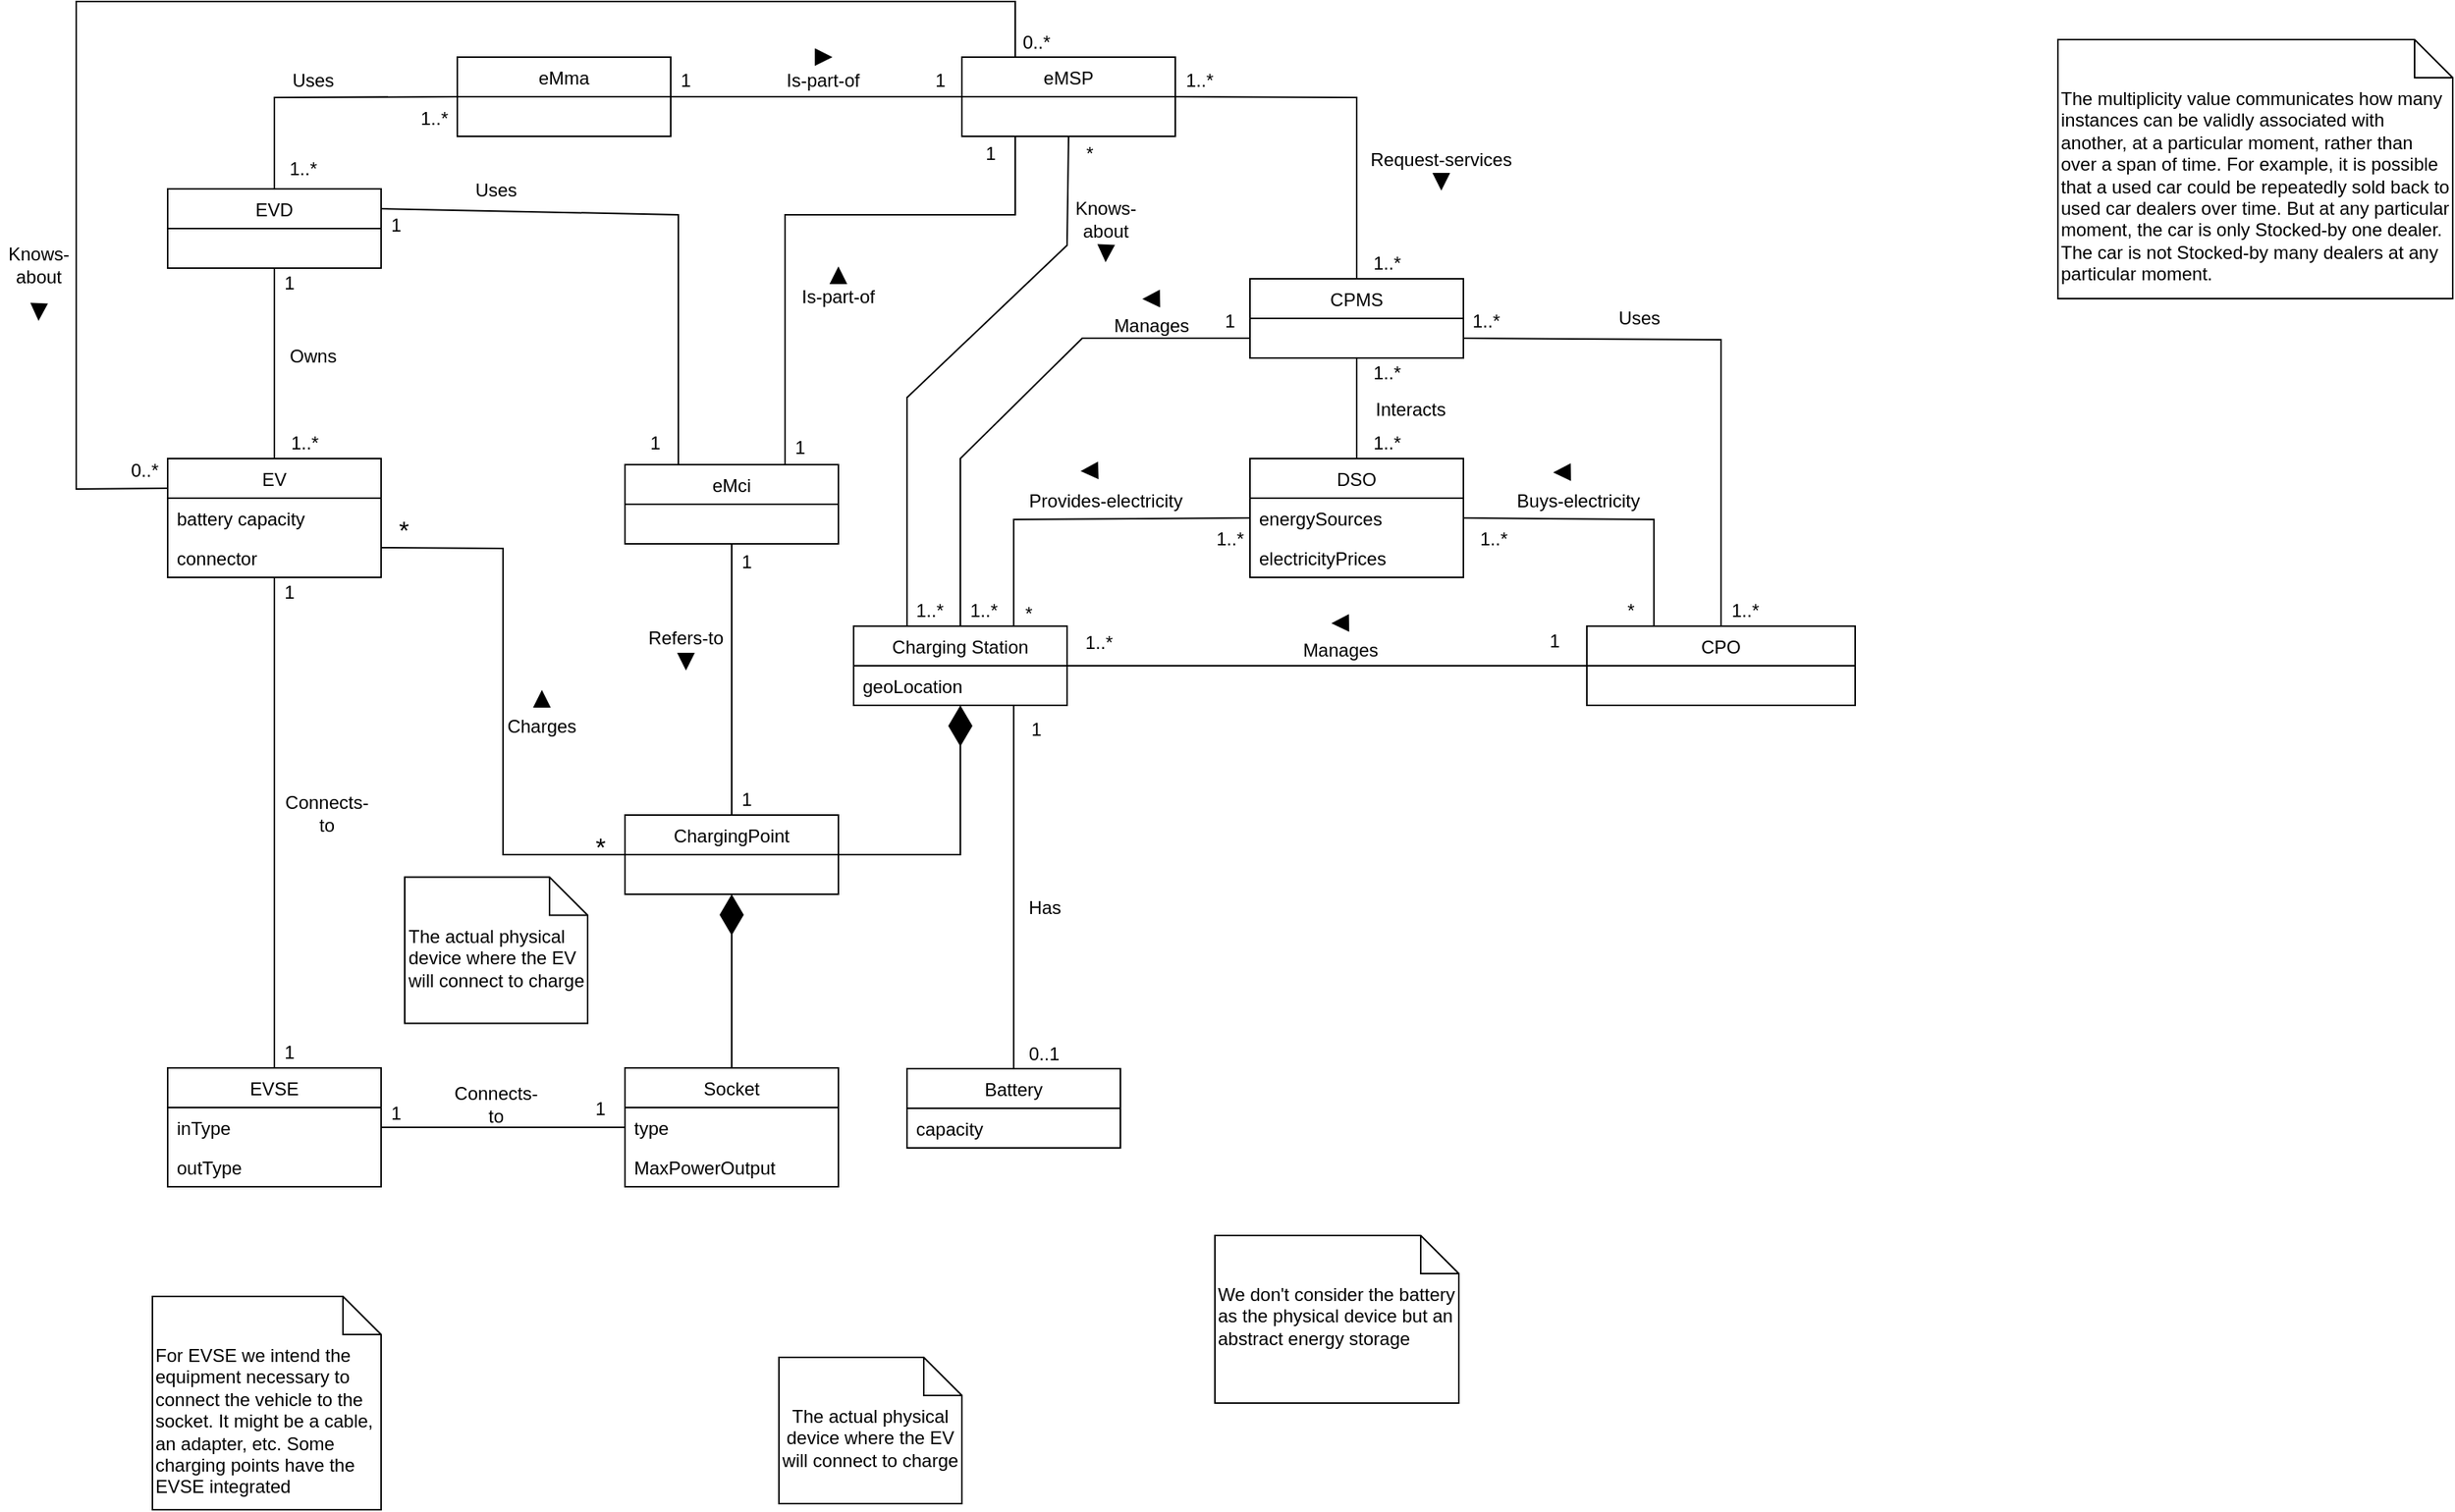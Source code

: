 <mxfile version="20.6.0" type="google"><diagram id="R8dCUksagf3wb-zsjxjx" name="Page-1"><mxGraphModel grid="1" page="1" gridSize="10" guides="1" tooltips="1" connect="1" arrows="1" fold="1" pageScale="1" pageWidth="827" pageHeight="1169" math="0" shadow="0"><root><mxCell id="0"/><mxCell id="1" parent="0"/><mxCell id="lt3E40qA0-PKzAtO7xRl-11" value="EV" style="swimlane;fontStyle=0;childLayout=stackLayout;horizontal=1;startSize=26;fillColor=none;horizontalStack=0;resizeParent=1;resizeParentMax=0;resizeLast=0;collapsible=1;marginBottom=0;" vertex="1" parent="1"><mxGeometry x="140" y="320" width="140" height="78" as="geometry"/></mxCell><mxCell id="lt3E40qA0-PKzAtO7xRl-12" value="battery capacity" style="text;strokeColor=none;fillColor=none;align=left;verticalAlign=top;spacingLeft=4;spacingRight=4;overflow=hidden;rotatable=0;points=[[0,0.5],[1,0.5]];portConstraint=eastwest;" vertex="1" parent="lt3E40qA0-PKzAtO7xRl-11"><mxGeometry y="26" width="140" height="26" as="geometry"/></mxCell><mxCell id="lt3E40qA0-PKzAtO7xRl-14" value="connector" style="text;strokeColor=none;fillColor=none;align=left;verticalAlign=top;spacingLeft=4;spacingRight=4;overflow=hidden;rotatable=0;points=[[0,0.5],[1,0.5]];portConstraint=eastwest;" vertex="1" parent="lt3E40qA0-PKzAtO7xRl-11"><mxGeometry y="52" width="140" height="26" as="geometry"/></mxCell><mxCell id="lt3E40qA0-PKzAtO7xRl-19" value="CPO" style="swimlane;fontStyle=0;childLayout=stackLayout;horizontal=1;startSize=26;fillColor=none;horizontalStack=0;resizeParent=1;resizeParentMax=0;resizeLast=0;collapsible=1;marginBottom=0;" vertex="1" parent="1"><mxGeometry x="1071" y="430" width="176" height="52" as="geometry"/></mxCell><mxCell id="lt3E40qA0-PKzAtO7xRl-43" value="Owns" style="text;html=1;strokeColor=none;fillColor=none;align=center;verticalAlign=middle;whiteSpace=wrap;rounded=0;" vertex="1" parent="1"><mxGeometry x="210" y="240" width="51" height="25" as="geometry"/></mxCell><mxCell id="lt3E40qA0-PKzAtO7xRl-44" value="1" style="text;html=1;strokeColor=none;fillColor=none;align=center;verticalAlign=middle;whiteSpace=wrap;rounded=0;" vertex="1" parent="1"><mxGeometry x="210" y="195" width="20" height="20" as="geometry"/></mxCell><mxCell id="lt3E40qA0-PKzAtO7xRl-45" value="1..*" style="text;html=1;strokeColor=none;fillColor=none;align=center;verticalAlign=middle;whiteSpace=wrap;rounded=0;" vertex="1" parent="1"><mxGeometry x="220" y="300" width="20" height="20" as="geometry"/></mxCell><mxCell id="lt3E40qA0-PKzAtO7xRl-57" value="DSO" style="swimlane;fontStyle=0;childLayout=stackLayout;horizontal=1;startSize=26;fillColor=none;horizontalStack=0;resizeParent=1;resizeParentMax=0;resizeLast=0;collapsible=1;marginBottom=0;" vertex="1" parent="1"><mxGeometry x="850" y="320" width="140" height="78" as="geometry"><mxRectangle x="590" y="80" width="70" height="30" as="alternateBounds"/></mxGeometry></mxCell><mxCell id="m1rCNHlZBhCn8AazrEZ5-58" value="energySources" style="text;strokeColor=none;fillColor=none;align=left;verticalAlign=top;spacingLeft=4;spacingRight=4;overflow=hidden;rotatable=0;points=[[0,0.5],[1,0.5]];portConstraint=eastwest;" vertex="1" parent="lt3E40qA0-PKzAtO7xRl-57"><mxGeometry y="26" width="140" height="26" as="geometry"/></mxCell><mxCell id="m1rCNHlZBhCn8AazrEZ5-59" value="electricityPrices" style="text;strokeColor=none;fillColor=none;align=left;verticalAlign=top;spacingLeft=4;spacingRight=4;overflow=hidden;rotatable=0;points=[[0,0.5],[1,0.5]];portConstraint=eastwest;" vertex="1" parent="lt3E40qA0-PKzAtO7xRl-57"><mxGeometry y="52" width="140" height="26" as="geometry"/></mxCell><mxCell id="lt3E40qA0-PKzAtO7xRl-61" value="CPMS" style="swimlane;fontStyle=0;childLayout=stackLayout;horizontal=1;startSize=26;fillColor=none;horizontalStack=0;resizeParent=1;resizeParentMax=0;resizeLast=0;collapsible=1;marginBottom=0;" vertex="1" parent="1"><mxGeometry x="850" y="202" width="140" height="52" as="geometry"/></mxCell><mxCell id="lt3E40qA0-PKzAtO7xRl-70" value="Provides-electricity" style="text;html=1;strokeColor=none;fillColor=none;align=center;verticalAlign=middle;whiteSpace=wrap;rounded=0;" vertex="1" parent="1"><mxGeometry x="700" y="333" width="111" height="30" as="geometry"/></mxCell><mxCell id="VvPisd_95c-TKeCrYkiZ-2" value="" style="endArrow=none;html=1;rounded=0;entryX=0;entryY=0.75;entryDx=0;entryDy=0;exitX=0.5;exitY=0;exitDx=0;exitDy=0;" edge="1" parent="1" source="lt3E40qA0-PKzAtO7xRl-33" target="lt3E40qA0-PKzAtO7xRl-61"><mxGeometry width="50" height="50" relative="1" as="geometry"><mxPoint x="650" y="670" as="sourcePoint"/><mxPoint x="850" y="268.0" as="targetPoint"/><Array as="points"><mxPoint x="660" y="320"/><mxPoint x="740" y="241"/></Array></mxGeometry></mxCell><mxCell id="VvPisd_95c-TKeCrYkiZ-3" value="" style="endArrow=none;html=1;rounded=0;" edge="1" parent="1" source="lt3E40qA0-PKzAtO7xRl-33" target="lt3E40qA0-PKzAtO7xRl-19"><mxGeometry width="50" height="50" relative="1" as="geometry"><mxPoint x="560" y="585.222" as="sourcePoint"/><mxPoint x="780.0" y="540" as="targetPoint"/></mxGeometry></mxCell><mxCell id="VvPisd_95c-TKeCrYkiZ-4" value="" style="endArrow=none;html=1;rounded=0;entryX=1;entryY=0.5;entryDx=0;entryDy=0;exitX=0.25;exitY=0;exitDx=0;exitDy=0;" edge="1" parent="1" source="lt3E40qA0-PKzAtO7xRl-19" target="lt3E40qA0-PKzAtO7xRl-57"><mxGeometry width="50" height="50" relative="1" as="geometry"><mxPoint x="560" y="435.222" as="sourcePoint"/><mxPoint x="780.0" y="390" as="targetPoint"/><Array as="points"><mxPoint x="1115" y="360"/></Array></mxGeometry></mxCell><mxCell id="VvPisd_95c-TKeCrYkiZ-7" value="" style="endArrow=none;html=1;rounded=0;exitX=0.5;exitY=1;exitDx=0;exitDy=0;" edge="1" parent="1" source="VvPisd_95c-TKeCrYkiZ-30" target="lt3E40qA0-PKzAtO7xRl-11"><mxGeometry width="50" height="50" relative="1" as="geometry"><mxPoint x="340" y="180" as="sourcePoint"/><mxPoint x="480.0" y="470" as="targetPoint"/></mxGeometry></mxCell><mxCell id="VvPisd_95c-TKeCrYkiZ-16" value="" style="group" connectable="0" vertex="1" parent="1"><mxGeometry x="330" y="430" width="630" height="425.5" as="geometry"/></mxCell><mxCell id="lt3E40qA0-PKzAtO7xRl-6" value="Socket" style="swimlane;fontStyle=0;childLayout=stackLayout;horizontal=1;startSize=26;fillColor=none;horizontalStack=0;resizeParent=1;resizeParentMax=0;resizeLast=0;collapsible=1;marginBottom=0;" vertex="1" parent="VvPisd_95c-TKeCrYkiZ-16"><mxGeometry x="110" y="290" width="140" height="78" as="geometry"/></mxCell><mxCell id="lt3E40qA0-PKzAtO7xRl-7" value="type" style="text;strokeColor=none;fillColor=none;align=left;verticalAlign=top;spacingLeft=4;spacingRight=4;overflow=hidden;rotatable=0;points=[[0,0.5],[1,0.5]];portConstraint=eastwest;" vertex="1" parent="lt3E40qA0-PKzAtO7xRl-6"><mxGeometry y="26" width="140" height="26" as="geometry"/></mxCell><mxCell id="VvPisd_95c-TKeCrYkiZ-46" value="MaxPowerOutput" style="text;strokeColor=none;fillColor=none;align=left;verticalAlign=top;spacingLeft=4;spacingRight=4;overflow=hidden;rotatable=0;points=[[0,0.5],[1,0.5]];portConstraint=eastwest;" vertex="1" parent="lt3E40qA0-PKzAtO7xRl-6"><mxGeometry y="52" width="140" height="26" as="geometry"/></mxCell><mxCell id="lt3E40qA0-PKzAtO7xRl-10" value="" style="endArrow=diamondThin;endFill=1;endSize=24;html=1;rounded=0;" edge="1" parent="VvPisd_95c-TKeCrYkiZ-16" source="lt3E40qA0-PKzAtO7xRl-6" target="lt3E40qA0-PKzAtO7xRl-2"><mxGeometry width="160" relative="1" as="geometry"><mxPoint x="30" y="171" as="sourcePoint"/><mxPoint x="190" y="171" as="targetPoint"/></mxGeometry></mxCell><mxCell id="lt3E40qA0-PKzAtO7xRl-33" value="Charging Station" style="swimlane;fontStyle=0;childLayout=stackLayout;horizontal=1;startSize=26;fillColor=none;horizontalStack=0;resizeParent=1;resizeParentMax=0;resizeLast=0;collapsible=1;marginBottom=0;" vertex="1" parent="VvPisd_95c-TKeCrYkiZ-16"><mxGeometry x="260" width="140" height="52" as="geometry"/></mxCell><mxCell id="VvPisd_95c-TKeCrYkiZ-49" value="geoLocation" style="text;strokeColor=none;fillColor=none;align=left;verticalAlign=top;spacingLeft=4;spacingRight=4;overflow=hidden;rotatable=0;points=[[0,0.5],[1,0.5]];portConstraint=eastwest;" vertex="1" parent="lt3E40qA0-PKzAtO7xRl-33"><mxGeometry y="26" width="140" height="26" as="geometry"/></mxCell><mxCell id="lt3E40qA0-PKzAtO7xRl-37" value="" style="endArrow=diamondThin;endFill=1;endSize=24;html=1;rounded=0;" edge="1" parent="VvPisd_95c-TKeCrYkiZ-16" source="lt3E40qA0-PKzAtO7xRl-2" target="lt3E40qA0-PKzAtO7xRl-33"><mxGeometry width="160" relative="1" as="geometry"><mxPoint x="329.5" y="170" as="sourcePoint"/><mxPoint x="329.5" y="104" as="targetPoint"/><Array as="points"><mxPoint x="330" y="150"/></Array></mxGeometry></mxCell><mxCell id="VvPisd_95c-TKeCrYkiZ-5" value="" style="endArrow=none;html=1;rounded=0;exitX=0.75;exitY=1;exitDx=0;exitDy=0;" edge="1" parent="VvPisd_95c-TKeCrYkiZ-16" source="lt3E40qA0-PKzAtO7xRl-33" target="lt3E40qA0-PKzAtO7xRl-46"><mxGeometry width="50" height="50" relative="1" as="geometry"><mxPoint x="140" y="4" as="sourcePoint"/><mxPoint x="650.0" y="300" as="targetPoint"/><Array as="points"><mxPoint x="365" y="149"/></Array></mxGeometry></mxCell><mxCell id="VvPisd_95c-TKeCrYkiZ-15" value="1" style="text;html=1;strokeColor=none;fillColor=none;align=center;verticalAlign=middle;whiteSpace=wrap;rounded=0;" vertex="1" parent="VvPisd_95c-TKeCrYkiZ-16"><mxGeometry x="370" y="58" width="20" height="20" as="geometry"/></mxCell><mxCell id="lt3E40qA0-PKzAtO7xRl-2" value="ChargingPoint" style="swimlane;fontStyle=0;childLayout=stackLayout;horizontal=1;startSize=26;fillColor=none;horizontalStack=0;resizeParent=1;resizeParentMax=0;resizeLast=0;collapsible=1;marginBottom=0;" vertex="1" parent="VvPisd_95c-TKeCrYkiZ-16"><mxGeometry x="110" y="124" width="140" height="52" as="geometry"/></mxCell><mxCell id="lt3E40qA0-PKzAtO7xRl-32" value="The actual physical device where the EV will connect to charge" style="shape=note2;boundedLbl=1;whiteSpace=wrap;html=1;size=25;verticalAlign=top;align=left;" vertex="1" parent="VvPisd_95c-TKeCrYkiZ-16"><mxGeometry x="-34.5" y="164.75" width="120" height="96" as="geometry"/></mxCell><mxCell id="VvPisd_95c-TKeCrYkiZ-51" value="Connects-to" style="text;html=1;strokeColor=none;fillColor=none;align=center;verticalAlign=middle;whiteSpace=wrap;rounded=0;" vertex="1" parent="VvPisd_95c-TKeCrYkiZ-16"><mxGeometry y="301.5" width="51" height="25" as="geometry"/></mxCell><mxCell id="lt3E40qA0-PKzAtO7xRl-46" value="Battery" style="swimlane;fontStyle=0;childLayout=stackLayout;horizontal=1;startSize=26;fillColor=none;horizontalStack=0;resizeParent=1;resizeParentMax=0;resizeLast=0;collapsible=1;marginBottom=0;" vertex="1" parent="VvPisd_95c-TKeCrYkiZ-16"><mxGeometry x="295" y="290.5" width="140" height="52" as="geometry"/></mxCell><mxCell id="lt3E40qA0-PKzAtO7xRl-47" value="capacity" style="text;strokeColor=none;fillColor=none;align=left;verticalAlign=top;spacingLeft=4;spacingRight=4;overflow=hidden;rotatable=0;points=[[0,0.5],[1,0.5]];portConstraint=eastwest;" vertex="1" parent="lt3E40qA0-PKzAtO7xRl-46"><mxGeometry y="26" width="140" height="26" as="geometry"/></mxCell><mxCell id="VvPisd_95c-TKeCrYkiZ-14" value="0..1" style="text;html=1;strokeColor=none;fillColor=none;align=center;verticalAlign=middle;whiteSpace=wrap;rounded=0;" vertex="1" parent="VvPisd_95c-TKeCrYkiZ-16"><mxGeometry x="370" y="270.5" width="30" height="20" as="geometry"/></mxCell><mxCell id="-nDuXMNn7yD18aatBb3N-12" value="1" style="text;html=1;strokeColor=none;fillColor=none;align=center;verticalAlign=middle;whiteSpace=wrap;rounded=0;" vertex="1" parent="VvPisd_95c-TKeCrYkiZ-16"><mxGeometry x="84" y="306.5" width="20" height="20" as="geometry"/></mxCell><mxCell id="-nDuXMNn7yD18aatBb3N-15" value="Has" style="text;html=1;strokeColor=none;fillColor=none;align=center;verticalAlign=middle;whiteSpace=wrap;rounded=0;" vertex="1" parent="VvPisd_95c-TKeCrYkiZ-16"><mxGeometry x="360" y="172" width="51" height="25" as="geometry"/></mxCell><mxCell id="m1rCNHlZBhCn8AazrEZ5-11" value="" style="group" connectable="0" vertex="1" parent="VvPisd_95c-TKeCrYkiZ-16"><mxGeometry x="30" y="43" width="51" height="35" as="geometry"/></mxCell><mxCell id="VvPisd_95c-TKeCrYkiZ-35" value="Charges" style="text;html=1;strokeColor=none;fillColor=none;align=center;verticalAlign=middle;whiteSpace=wrap;rounded=0;" vertex="1" parent="m1rCNHlZBhCn8AazrEZ5-11"><mxGeometry y="10" width="51" height="25" as="geometry"/></mxCell><mxCell id="VvPisd_95c-TKeCrYkiZ-63" value="" style="triangle;whiteSpace=wrap;html=1;fillColor=#000000;rotation=-90;" vertex="1" parent="m1rCNHlZBhCn8AazrEZ5-11"><mxGeometry x="20.5" width="10" height="10" as="geometry"/></mxCell><mxCell id="m1rCNHlZBhCn8AazrEZ5-34" value="&lt;font style=&quot;font-size: 17px;&quot;&gt;*&lt;/font&gt;" style="text;html=1;strokeColor=none;fillColor=none;align=center;verticalAlign=middle;whiteSpace=wrap;rounded=0;" vertex="1" parent="VvPisd_95c-TKeCrYkiZ-16"><mxGeometry x="84" y="137.5" width="20" height="17" as="geometry"/></mxCell><mxCell id="m1rCNHlZBhCn8AazrEZ5-36" value="1" style="text;html=1;strokeColor=none;fillColor=none;align=center;verticalAlign=middle;whiteSpace=wrap;rounded=0;" vertex="1" parent="VvPisd_95c-TKeCrYkiZ-16"><mxGeometry x="180" y="104" width="20" height="20" as="geometry"/></mxCell><mxCell id="m1rCNHlZBhCn8AazrEZ5-43" value="" style="group" connectable="0" vertex="1" parent="VvPisd_95c-TKeCrYkiZ-16"><mxGeometry x="120" y="-7" width="60" height="35" as="geometry"/></mxCell><mxCell id="m1rCNHlZBhCn8AazrEZ5-39" value="Refers-to" style="text;html=1;strokeColor=none;fillColor=none;align=center;verticalAlign=middle;whiteSpace=wrap;rounded=0;" vertex="1" parent="m1rCNHlZBhCn8AazrEZ5-43"><mxGeometry width="60" height="30" as="geometry"/></mxCell><mxCell id="m1rCNHlZBhCn8AazrEZ5-40" value="" style="triangle;whiteSpace=wrap;html=1;fillColor=#000000;rotation=90;" vertex="1" parent="m1rCNHlZBhCn8AazrEZ5-43"><mxGeometry x="25" y="25" width="10" height="10" as="geometry"/></mxCell><mxCell id="m1rCNHlZBhCn8AazrEZ5-51" value="" style="group" connectable="0" vertex="1" parent="VvPisd_95c-TKeCrYkiZ-16"><mxGeometry x="554" y="-7.087" width="51" height="35.087" as="geometry"/></mxCell><mxCell id="-nDuXMNn7yD18aatBb3N-16" value="Manages" style="text;html=1;strokeColor=none;fillColor=none;align=center;verticalAlign=middle;whiteSpace=wrap;rounded=0;" vertex="1" parent="m1rCNHlZBhCn8AazrEZ5-51"><mxGeometry y="10.087" width="51" height="25" as="geometry"/></mxCell><mxCell id="m1rCNHlZBhCn8AazrEZ5-31" value="" style="triangle;whiteSpace=wrap;html=1;fillColor=#000000;rotation=-181;" vertex="1" parent="m1rCNHlZBhCn8AazrEZ5-51"><mxGeometry x="20.5" y="0.087" width="10" height="10" as="geometry"/></mxCell><mxCell id="m1rCNHlZBhCn8AazrEZ5-61" value="1..*" style="text;html=1;strokeColor=none;fillColor=none;align=center;verticalAlign=middle;whiteSpace=wrap;rounded=0;" vertex="1" parent="VvPisd_95c-TKeCrYkiZ-16"><mxGeometry x="411" y="0.5" width="20" height="20" as="geometry"/></mxCell><mxCell id="VvPisd_95c-TKeCrYkiZ-22" value="" style="endArrow=none;html=1;rounded=0;exitX=0.5;exitY=0;exitDx=0;exitDy=0;entryX=0.5;entryY=1;entryDx=0;entryDy=0;" edge="1" parent="1" source="VvPisd_95c-TKeCrYkiZ-10" target="lt3E40qA0-PKzAtO7xRl-11"><mxGeometry width="50" height="50" relative="1" as="geometry"><mxPoint x="220" y="825.222" as="sourcePoint"/><mxPoint x="250" y="420" as="targetPoint"/></mxGeometry></mxCell><mxCell id="VvPisd_95c-TKeCrYkiZ-23" value="" style="endArrow=none;html=1;rounded=0;entryX=0;entryY=0.5;entryDx=0;entryDy=0;" edge="1" parent="1" source="VvPisd_95c-TKeCrYkiZ-10" target="lt3E40qA0-PKzAtO7xRl-7"><mxGeometry width="50" height="50" relative="1" as="geometry"><mxPoint x="220" y="825.222" as="sourcePoint"/><mxPoint x="450" y="800" as="targetPoint"/><Array as="points"/></mxGeometry></mxCell><mxCell id="VvPisd_95c-TKeCrYkiZ-25" value="" style="endArrow=none;html=1;rounded=0;entryX=0.75;entryY=0;entryDx=0;entryDy=0;exitX=0;exitY=0.5;exitDx=0;exitDy=0;" edge="1" parent="1" source="lt3E40qA0-PKzAtO7xRl-57" target="lt3E40qA0-PKzAtO7xRl-33"><mxGeometry width="50" height="50" relative="1" as="geometry"><mxPoint x="920" y="410" as="sourcePoint"/><mxPoint x="660" y="430" as="targetPoint"/><Array as="points"><mxPoint x="695" y="360"/></Array></mxGeometry></mxCell><mxCell id="VvPisd_95c-TKeCrYkiZ-26" value="" style="endArrow=none;html=1;rounded=0;exitX=1;exitY=0.75;exitDx=0;exitDy=0;entryX=0.5;entryY=0;entryDx=0;entryDy=0;" edge="1" parent="1" source="lt3E40qA0-PKzAtO7xRl-61" target="lt3E40qA0-PKzAtO7xRl-19"><mxGeometry width="50" height="50" relative="1" as="geometry"><mxPoint x="990" y="268.0" as="sourcePoint"/><mxPoint x="1140.0" y="400" as="targetPoint"/><Array as="points"><mxPoint x="1159" y="242"/></Array></mxGeometry></mxCell><mxCell id="VvPisd_95c-TKeCrYkiZ-28" value="" style="endArrow=none;html=1;rounded=0;exitX=0.5;exitY=0;exitDx=0;exitDy=0;entryX=0;entryY=0.5;entryDx=0;entryDy=0;" edge="1" parent="1" source="VvPisd_95c-TKeCrYkiZ-30" target="m1rCNHlZBhCn8AazrEZ5-1"><mxGeometry width="50" height="50" relative="1" as="geometry"><mxPoint x="320" y="156" as="sourcePoint"/><mxPoint x="421" y="170" as="targetPoint"/><Array as="points"><mxPoint x="210" y="83"/></Array></mxGeometry></mxCell><mxCell id="VvPisd_95c-TKeCrYkiZ-29" value="" style="endArrow=none;html=1;rounded=0;entryX=0.5;entryY=0;entryDx=0;entryDy=0;exitX=1;exitY=0.5;exitDx=0;exitDy=0;" edge="1" parent="1" source="m1rCNHlZBhCn8AazrEZ5-5" target="lt3E40qA0-PKzAtO7xRl-61"><mxGeometry width="50" height="50" relative="1" as="geometry"><mxPoint x="810" y="80" as="sourcePoint"/><mxPoint x="610.0" y="210" as="targetPoint"/><Array as="points"><mxPoint x="920" y="83"/></Array></mxGeometry></mxCell><mxCell id="VvPisd_95c-TKeCrYkiZ-30" value="EVD" style="swimlane;fontStyle=0;childLayout=stackLayout;horizontal=1;startSize=26;fillColor=none;horizontalStack=0;resizeParent=1;resizeParentMax=0;resizeLast=0;collapsible=1;marginBottom=0;" vertex="1" parent="1"><mxGeometry x="140" y="143" width="140" height="52" as="geometry"/></mxCell><mxCell id="VvPisd_95c-TKeCrYkiZ-34" value="" style="endArrow=none;html=1;rounded=0;entryX=0;entryY=0.5;entryDx=0;entryDy=0;exitX=1;exitY=0.75;exitDx=0;exitDy=0;" edge="1" parent="1" source="lt3E40qA0-PKzAtO7xRl-11" target="lt3E40qA0-PKzAtO7xRl-2"><mxGeometry width="50" height="50" relative="1" as="geometry"><mxPoint x="310" y="410" as="sourcePoint"/><mxPoint x="740.0" y="390" as="targetPoint"/><Array as="points"><mxPoint x="360" y="379"/><mxPoint x="360" y="580"/></Array></mxGeometry></mxCell><mxCell id="VvPisd_95c-TKeCrYkiZ-37" value="Connects-to" style="text;html=1;strokeColor=none;fillColor=none;align=center;verticalAlign=middle;whiteSpace=wrap;rounded=0;" vertex="1" parent="1"><mxGeometry x="219" y="540" width="51" height="25" as="geometry"/></mxCell><mxCell id="VvPisd_95c-TKeCrYkiZ-38" value="For EVSE we intend the equipment necessary to connect the vehicle to the socket. It might be a cable, an adapter, etc. Some charging points have the EVSE integrated" style="shape=note2;boundedLbl=1;whiteSpace=wrap;html=1;size=25;verticalAlign=top;align=left;" vertex="1" parent="1"><mxGeometry x="130" y="870" width="150" height="140" as="geometry"/></mxCell><mxCell id="VvPisd_95c-TKeCrYkiZ-41" value="" style="endArrow=none;html=1;rounded=0;entryX=0.25;entryY=0;entryDx=0;entryDy=0;exitX=0.5;exitY=1;exitDx=0;exitDy=0;" edge="1" parent="1" source="m1rCNHlZBhCn8AazrEZ5-5" target="lt3E40qA0-PKzAtO7xRl-33"><mxGeometry width="50" height="50" relative="1" as="geometry"><mxPoint x="540" y="380" as="sourcePoint"/><mxPoint x="520" y="450" as="targetPoint"/><Array as="points"><mxPoint x="730" y="180"/><mxPoint x="625" y="280"/></Array></mxGeometry></mxCell><mxCell id="VvPisd_95c-TKeCrYkiZ-43" value="" style="endArrow=none;html=1;rounded=0;entryX=0.5;entryY=1;entryDx=0;entryDy=0;exitX=0.5;exitY=0;exitDx=0;exitDy=0;" edge="1" parent="1" source="lt3E40qA0-PKzAtO7xRl-57" target="lt3E40qA0-PKzAtO7xRl-61"><mxGeometry width="50" height="50" relative="1" as="geometry"><mxPoint x="590" y="175.222" as="sourcePoint"/><mxPoint x="810.0" y="130" as="targetPoint"/></mxGeometry></mxCell><mxCell id="VvPisd_95c-TKeCrYkiZ-56" value="1" style="text;html=1;strokeColor=none;fillColor=none;align=center;verticalAlign=middle;whiteSpace=wrap;rounded=0;" vertex="1" parent="1"><mxGeometry x="210" y="398" width="20" height="20" as="geometry"/></mxCell><mxCell id="VvPisd_95c-TKeCrYkiZ-60" value="" style="triangle;whiteSpace=wrap;html=1;fillColor=#000000;rotation=-182;" vertex="1" parent="1"><mxGeometry x="740" y="323" width="10" height="10" as="geometry"/></mxCell><mxCell id="VvPisd_95c-TKeCrYkiZ-64" value="&lt;font style=&quot;font-size: 17px;&quot;&gt;*&lt;/font&gt;" style="text;html=1;strokeColor=none;fillColor=none;align=center;verticalAlign=middle;whiteSpace=wrap;rounded=0;" vertex="1" parent="1"><mxGeometry x="285" y="359" width="20" height="17" as="geometry"/></mxCell><mxCell id="VvPisd_95c-TKeCrYkiZ-67" value="Uses" style="text;html=1;strokeColor=none;fillColor=none;align=center;verticalAlign=middle;whiteSpace=wrap;rounded=0;" vertex="1" parent="1"><mxGeometry x="1080" y="215" width="51" height="25" as="geometry"/></mxCell><mxCell id="-nDuXMNn7yD18aatBb3N-2" value="" style="group" vertex="1" connectable="0" parent="1"><mxGeometry x="730" y="150" width="51" height="48.671" as="geometry"/></mxCell><mxCell id="VvPisd_95c-TKeCrYkiZ-66" value="Knows-about" style="text;html=1;strokeColor=none;fillColor=none;align=center;verticalAlign=middle;whiteSpace=wrap;rounded=0;" vertex="1" parent="-nDuXMNn7yD18aatBb3N-2"><mxGeometry width="51" height="25" as="geometry"/></mxCell><mxCell id="VvPisd_95c-TKeCrYkiZ-68" value="" style="triangle;whiteSpace=wrap;html=1;fillColor=#000000;rotation=92;" vertex="1" parent="-nDuXMNn7yD18aatBb3N-2"><mxGeometry x="20.5" y="30" width="10" height="10" as="geometry"/></mxCell><mxCell id="-nDuXMNn7yD18aatBb3N-4" value="" style="group" vertex="1" connectable="0" parent="1"><mxGeometry x="30" y="180" width="51" height="48.671" as="geometry"/></mxCell><mxCell id="-nDuXMNn7yD18aatBb3N-5" value="Knows-about" style="text;html=1;strokeColor=none;fillColor=none;align=center;verticalAlign=middle;whiteSpace=wrap;rounded=0;" vertex="1" parent="-nDuXMNn7yD18aatBb3N-4"><mxGeometry width="51" height="25" as="geometry"/></mxCell><mxCell id="-nDuXMNn7yD18aatBb3N-6" value="" style="triangle;whiteSpace=wrap;html=1;fillColor=#000000;rotation=92;" vertex="1" parent="-nDuXMNn7yD18aatBb3N-4"><mxGeometry x="20.5" y="38.5" width="10" height="10" as="geometry"/></mxCell><mxCell id="-nDuXMNn7yD18aatBb3N-7" value="Uses" style="text;html=1;strokeColor=none;fillColor=none;align=center;verticalAlign=middle;whiteSpace=wrap;rounded=0;" vertex="1" parent="1"><mxGeometry x="210" y="59" width="51" height="25" as="geometry"/></mxCell><mxCell id="-nDuXMNn7yD18aatBb3N-8" value="" style="group" vertex="1" connectable="0" parent="1"><mxGeometry x="140" y="702" width="140" height="72" as="geometry"/></mxCell><mxCell id="VvPisd_95c-TKeCrYkiZ-10" value="EVSE" style="swimlane;fontStyle=0;childLayout=stackLayout;horizontal=1;startSize=26;fillColor=none;horizontalStack=0;resizeParent=1;resizeParentMax=0;resizeLast=0;collapsible=1;marginBottom=0;" vertex="1" parent="-nDuXMNn7yD18aatBb3N-8"><mxGeometry y="18" width="140" height="78" as="geometry"/></mxCell><mxCell id="-nDuXMNn7yD18aatBb3N-9" value="inType" style="text;strokeColor=none;fillColor=none;align=left;verticalAlign=top;spacingLeft=4;spacingRight=4;overflow=hidden;rotatable=0;points=[[0,0.5],[1,0.5]];portConstraint=eastwest;" vertex="1" parent="VvPisd_95c-TKeCrYkiZ-10"><mxGeometry y="26" width="140" height="26" as="geometry"/></mxCell><mxCell id="-nDuXMNn7yD18aatBb3N-10" value="outType" style="text;strokeColor=none;fillColor=none;align=left;verticalAlign=top;spacingLeft=4;spacingRight=4;overflow=hidden;rotatable=0;points=[[0,0.5],[1,0.5]];portConstraint=eastwest;" vertex="1" parent="VvPisd_95c-TKeCrYkiZ-10"><mxGeometry y="52" width="140" height="26" as="geometry"/></mxCell><mxCell id="VvPisd_95c-TKeCrYkiZ-39" value="1" style="text;html=1;strokeColor=none;fillColor=none;align=center;verticalAlign=middle;whiteSpace=wrap;rounded=0;" vertex="1" parent="-nDuXMNn7yD18aatBb3N-8"><mxGeometry x="70" y="-2" width="20" height="20" as="geometry"/></mxCell><mxCell id="-nDuXMNn7yD18aatBb3N-11" value="1" style="text;html=1;strokeColor=none;fillColor=none;align=center;verticalAlign=middle;whiteSpace=wrap;rounded=0;" vertex="1" parent="1"><mxGeometry x="280" y="740" width="20" height="20" as="geometry"/></mxCell><mxCell id="lt3E40qA0-PKzAtO7xRl-53" value="We don't consider the battery as the physical device but an abstract energy storage" style="shape=note2;boundedLbl=1;whiteSpace=wrap;html=1;size=25;verticalAlign=top;align=left;" vertex="1" parent="1"><mxGeometry x="827" y="830" width="160" height="110" as="geometry"/></mxCell><mxCell id="m1rCNHlZBhCn8AazrEZ5-1" value="eMma" style="swimlane;fontStyle=0;childLayout=stackLayout;horizontal=1;startSize=26;fillColor=none;horizontalStack=0;resizeParent=1;resizeParentMax=0;resizeLast=0;collapsible=1;marginBottom=0;" vertex="1" parent="1"><mxGeometry x="330" y="56.5" width="140" height="52" as="geometry"/></mxCell><mxCell id="m1rCNHlZBhCn8AazrEZ5-5" value="eMSP" style="swimlane;fontStyle=0;childLayout=stackLayout;horizontal=1;startSize=26;fillColor=none;horizontalStack=0;resizeParent=1;resizeParentMax=0;resizeLast=0;collapsible=1;marginBottom=0;movable=1;resizable=1;rotatable=1;deletable=1;editable=1;connectable=1;" vertex="1" parent="1"><mxGeometry x="661" y="56.5" width="140" height="52" as="geometry"/></mxCell><mxCell id="m1rCNHlZBhCn8AazrEZ5-12" value="&lt;div&gt;The multiplicity value communicates how many instances can be validly associ&lt;span style=&quot;background-color: initial;&quot;&gt;ated with another, at a particular moment, rather than over a span of time.&amp;nbsp;&lt;/span&gt;&lt;span style=&quot;background-color: initial;&quot;&gt;For&amp;nbsp;&lt;/span&gt;&lt;span style=&quot;background-color: initial;&quot;&gt;example, it is possible that a used car could be repeatedly sold back to used car&amp;nbsp;&lt;/span&gt;&lt;span style=&quot;background-color: initial;&quot;&gt;dealers over time. But at any particular moment, the car is only Stocked-by one&amp;nbsp;&lt;/span&gt;&lt;span style=&quot;background-color: initial;&quot;&gt;dealer. The car is not Stocked-by many dealers at any particular moment.&lt;/span&gt;&lt;/div&gt;" style="shape=note2;boundedLbl=1;whiteSpace=wrap;html=1;size=25;verticalAlign=top;align=left;" vertex="1" parent="1"><mxGeometry x="1380" y="45" width="259" height="170" as="geometry"/></mxCell><mxCell id="m1rCNHlZBhCn8AazrEZ5-6" value="eMci" style="swimlane;fontStyle=0;childLayout=stackLayout;horizontal=1;startSize=26;fillColor=none;horizontalStack=0;resizeParent=1;resizeParentMax=0;resizeLast=0;collapsible=1;marginBottom=0;" vertex="1" parent="1"><mxGeometry x="440" y="324" width="140" height="52" as="geometry"/></mxCell><mxCell id="m1rCNHlZBhCn8AazrEZ5-13" value="" style="endArrow=none;html=1;rounded=0;exitX=0.5;exitY=1;exitDx=0;exitDy=0;entryX=0.5;entryY=0;entryDx=0;entryDy=0;" edge="1" parent="1" source="m1rCNHlZBhCn8AazrEZ5-6" target="lt3E40qA0-PKzAtO7xRl-2"><mxGeometry width="50" height="50" relative="1" as="geometry"><mxPoint x="450" y="385.222" as="sourcePoint"/><mxPoint x="670.0" y="340" as="targetPoint"/></mxGeometry></mxCell><mxCell id="m1rCNHlZBhCn8AazrEZ5-20" value="" style="endArrow=none;html=1;rounded=0;exitX=1;exitY=0.25;exitDx=0;exitDy=0;entryX=0.25;entryY=0;entryDx=0;entryDy=0;" edge="1" parent="1" source="VvPisd_95c-TKeCrYkiZ-30" target="m1rCNHlZBhCn8AazrEZ5-6"><mxGeometry width="50" height="50" relative="1" as="geometry"><mxPoint x="440" y="265.222" as="sourcePoint"/><mxPoint x="660.0" y="220" as="targetPoint"/><Array as="points"><mxPoint x="475" y="160"/></Array></mxGeometry></mxCell><mxCell id="m1rCNHlZBhCn8AazrEZ5-22" value="The actual physical device where the EV will connect to charge" style="shape=note2;boundedLbl=1;whiteSpace=wrap;html=1;size=25;verticalAlign=top;align=center;" vertex="1" parent="1"><mxGeometry x="541" y="910" width="120" height="96" as="geometry"/></mxCell><mxCell id="m1rCNHlZBhCn8AazrEZ5-23" value="" style="endArrow=none;html=1;rounded=0;exitX=0;exitY=0.25;exitDx=0;exitDy=0;entryX=0.25;entryY=0;entryDx=0;entryDy=0;" edge="1" parent="1" source="lt3E40qA0-PKzAtO7xRl-11" target="m1rCNHlZBhCn8AazrEZ5-5"><mxGeometry width="50" height="50" relative="1" as="geometry"><mxPoint x="-10" y="305.222" as="sourcePoint"/><mxPoint x="400" y="160" as="targetPoint"/><Array as="points"><mxPoint x="80" y="340"/><mxPoint x="80" y="20"/><mxPoint x="696" y="20"/></Array></mxGeometry></mxCell><mxCell id="m1rCNHlZBhCn8AazrEZ5-27" value="" style="endArrow=none;html=1;rounded=0;exitX=1;exitY=0.5;exitDx=0;exitDy=0;entryX=0;entryY=0.5;entryDx=0;entryDy=0;" edge="1" parent="1" source="m1rCNHlZBhCn8AazrEZ5-1" target="m1rCNHlZBhCn8AazrEZ5-5"><mxGeometry width="50" height="50" relative="1" as="geometry"><mxPoint x="520" y="215.222" as="sourcePoint"/><mxPoint x="740.0" y="170" as="targetPoint"/></mxGeometry></mxCell><mxCell id="m1rCNHlZBhCn8AazrEZ5-28" value="" style="endArrow=none;html=1;rounded=0;exitX=0.75;exitY=0;exitDx=0;exitDy=0;entryX=0.25;entryY=1;entryDx=0;entryDy=0;" edge="1" parent="1" source="m1rCNHlZBhCn8AazrEZ5-6" target="m1rCNHlZBhCn8AazrEZ5-5"><mxGeometry width="50" height="50" relative="1" as="geometry"><mxPoint x="580" y="215.222" as="sourcePoint"/><mxPoint x="800.0" y="170" as="targetPoint"/><Array as="points"><mxPoint x="545" y="280"/><mxPoint x="545" y="160"/><mxPoint x="696" y="160"/></Array></mxGeometry></mxCell><mxCell id="m1rCNHlZBhCn8AazrEZ5-30" value="" style="group" connectable="0" vertex="1" parent="1"><mxGeometry x="1010" y="323.913" width="111" height="39.087" as="geometry"/></mxCell><mxCell id="lt3E40qA0-PKzAtO7xRl-72" value="Buys-electricity" style="text;html=1;strokeColor=none;fillColor=none;align=center;verticalAlign=middle;whiteSpace=wrap;rounded=0;" vertex="1" parent="m1rCNHlZBhCn8AazrEZ5-30"><mxGeometry y="9.087" width="111" height="30" as="geometry"/></mxCell><mxCell id="VvPisd_95c-TKeCrYkiZ-61" value="" style="triangle;whiteSpace=wrap;html=1;fillColor=#000000;rotation=-181;" vertex="1" parent="m1rCNHlZBhCn8AazrEZ5-30"><mxGeometry x="40" y="0.087" width="10" height="10" as="geometry"/></mxCell><mxCell id="m1rCNHlZBhCn8AazrEZ5-32" value="Uses" style="text;html=1;strokeColor=none;fillColor=none;align=center;verticalAlign=middle;whiteSpace=wrap;rounded=0;" vertex="1" parent="1"><mxGeometry x="330" y="131.84" width="51" height="25" as="geometry"/></mxCell><mxCell id="m1rCNHlZBhCn8AazrEZ5-37" value="1" style="text;html=1;strokeColor=none;fillColor=none;align=center;verticalAlign=middle;whiteSpace=wrap;rounded=0;" vertex="1" parent="1"><mxGeometry x="510" y="378" width="20" height="20" as="geometry"/></mxCell><mxCell id="m1rCNHlZBhCn8AazrEZ5-44" value="Is-part-of" style="text;html=1;strokeColor=none;fillColor=none;align=center;verticalAlign=middle;whiteSpace=wrap;rounded=0;" vertex="1" parent="1"><mxGeometry x="550" y="198.67" width="60" height="30" as="geometry"/></mxCell><mxCell id="m1rCNHlZBhCn8AazrEZ5-45" value="Is-part-of" style="text;html=1;strokeColor=none;fillColor=none;align=center;verticalAlign=middle;whiteSpace=wrap;rounded=0;" vertex="1" parent="1"><mxGeometry x="540" y="56.5" width="60" height="30" as="geometry"/></mxCell><mxCell id="m1rCNHlZBhCn8AazrEZ5-48" value="" style="group" connectable="0" vertex="1" parent="1"><mxGeometry x="920" y="108.5" width="111" height="34.5" as="geometry"/></mxCell><mxCell id="m1rCNHlZBhCn8AazrEZ5-46" value="Request-services" style="text;html=1;strokeColor=none;fillColor=none;align=center;verticalAlign=middle;whiteSpace=wrap;rounded=0;" vertex="1" parent="m1rCNHlZBhCn8AazrEZ5-48"><mxGeometry width="111" height="30" as="geometry"/></mxCell><mxCell id="m1rCNHlZBhCn8AazrEZ5-47" value="" style="triangle;whiteSpace=wrap;html=1;fillColor=#000000;rotation=90;" vertex="1" parent="m1rCNHlZBhCn8AazrEZ5-48"><mxGeometry x="50.5" y="24.5" width="10" height="10" as="geometry"/></mxCell><mxCell id="m1rCNHlZBhCn8AazrEZ5-49" value="1..*" style="text;html=1;strokeColor=none;fillColor=none;align=center;verticalAlign=middle;whiteSpace=wrap;rounded=0;" vertex="1" parent="1"><mxGeometry x="930" y="182.0" width="20" height="20" as="geometry"/></mxCell><mxCell id="m1rCNHlZBhCn8AazrEZ5-50" value="1..*" style="text;html=1;strokeColor=none;fillColor=none;align=center;verticalAlign=middle;whiteSpace=wrap;rounded=0;" vertex="1" parent="1"><mxGeometry x="807" y="61.5" width="20" height="20" as="geometry"/></mxCell><mxCell id="m1rCNHlZBhCn8AazrEZ5-53" value="" style="group" connectable="0" vertex="1" parent="1"><mxGeometry x="760" y="210.003" width="51" height="35.087" as="geometry"/></mxCell><mxCell id="m1rCNHlZBhCn8AazrEZ5-54" value="Manages" style="text;html=1;strokeColor=none;fillColor=none;align=center;verticalAlign=middle;whiteSpace=wrap;rounded=0;" vertex="1" parent="m1rCNHlZBhCn8AazrEZ5-53"><mxGeometry y="10.087" width="51" height="25" as="geometry"/></mxCell><mxCell id="m1rCNHlZBhCn8AazrEZ5-55" value="" style="triangle;whiteSpace=wrap;html=1;fillColor=#000000;rotation=-181;" vertex="1" parent="m1rCNHlZBhCn8AazrEZ5-53"><mxGeometry x="20.5" y="0.087" width="10" height="10" as="geometry"/></mxCell><mxCell id="m1rCNHlZBhCn8AazrEZ5-56" value="1" style="text;html=1;strokeColor=none;fillColor=none;align=center;verticalAlign=middle;whiteSpace=wrap;rounded=0;" vertex="1" parent="1"><mxGeometry x="827" y="220" width="20" height="20" as="geometry"/></mxCell><mxCell id="m1rCNHlZBhCn8AazrEZ5-57" value="1..*" style="text;html=1;strokeColor=none;fillColor=none;align=center;verticalAlign=middle;whiteSpace=wrap;rounded=0;" vertex="1" parent="1"><mxGeometry x="661" y="410" width="29" height="20" as="geometry"/></mxCell><mxCell id="m1rCNHlZBhCn8AazrEZ5-60" value="1" style="text;html=1;strokeColor=none;fillColor=none;align=center;verticalAlign=middle;whiteSpace=wrap;rounded=0;" vertex="1" parent="1"><mxGeometry x="1040" y="430" width="20" height="20" as="geometry"/></mxCell><mxCell id="m1rCNHlZBhCn8AazrEZ5-62" value="*" style="text;html=1;strokeColor=none;fillColor=none;align=center;verticalAlign=middle;whiteSpace=wrap;rounded=0;" vertex="1" parent="1"><mxGeometry x="700" y="418" width="10" height="7" as="geometry"/></mxCell><mxCell id="m1rCNHlZBhCn8AazrEZ5-65" value="1..*" style="text;html=1;strokeColor=none;fillColor=none;align=center;verticalAlign=middle;whiteSpace=wrap;rounded=0;" vertex="1" parent="1"><mxGeometry x="1000" y="363" width="20" height="20" as="geometry"/></mxCell><mxCell id="m1rCNHlZBhCn8AazrEZ5-66" value="*" style="text;html=1;strokeColor=none;fillColor=none;align=center;verticalAlign=middle;whiteSpace=wrap;rounded=0;" vertex="1" parent="1"><mxGeometry x="1090" y="410" width="20" height="20" as="geometry"/></mxCell><mxCell id="m1rCNHlZBhCn8AazrEZ5-67" value="1..*" style="text;html=1;strokeColor=none;fillColor=none;align=center;verticalAlign=middle;whiteSpace=wrap;rounded=0;" vertex="1" parent="1"><mxGeometry x="827" y="363" width="20" height="20" as="geometry"/></mxCell><mxCell id="m1rCNHlZBhCn8AazrEZ5-68" value="1..*" style="text;html=1;strokeColor=none;fillColor=none;align=center;verticalAlign=middle;whiteSpace=wrap;rounded=0;" vertex="1" parent="1"><mxGeometry x="305" y="86.5" width="20" height="20" as="geometry"/></mxCell><mxCell id="m1rCNHlZBhCn8AazrEZ5-69" value="1..*" style="text;html=1;strokeColor=none;fillColor=none;align=center;verticalAlign=middle;whiteSpace=wrap;rounded=0;" vertex="1" parent="1"><mxGeometry x="219" y="120" width="20" height="20" as="geometry"/></mxCell><mxCell id="m1rCNHlZBhCn8AazrEZ5-70" value="1" style="text;html=1;strokeColor=none;fillColor=none;align=center;verticalAlign=middle;whiteSpace=wrap;rounded=0;" vertex="1" parent="1"><mxGeometry x="637" y="61.5" width="20" height="20" as="geometry"/></mxCell><mxCell id="m1rCNHlZBhCn8AazrEZ5-72" value="1" style="text;html=1;strokeColor=none;fillColor=none;align=center;verticalAlign=middle;whiteSpace=wrap;rounded=0;" vertex="1" parent="1"><mxGeometry x="470" y="61.5" width="20" height="20" as="geometry"/></mxCell><mxCell id="m1rCNHlZBhCn8AazrEZ5-73" value="1" style="text;html=1;strokeColor=none;fillColor=none;align=center;verticalAlign=middle;whiteSpace=wrap;rounded=0;" vertex="1" parent="1"><mxGeometry x="670" y="110" width="20" height="20" as="geometry"/></mxCell><mxCell id="m1rCNHlZBhCn8AazrEZ5-74" value="" style="triangle;whiteSpace=wrap;html=1;fillColor=#000000;rotation=-90;" vertex="1" parent="1"><mxGeometry x="575" y="195" width="10" height="10" as="geometry"/></mxCell><mxCell id="m1rCNHlZBhCn8AazrEZ5-75" value="" style="triangle;whiteSpace=wrap;html=1;fillColor=#000000;" vertex="1" parent="1"><mxGeometry x="565" y="51.5" width="10" height="10" as="geometry"/></mxCell><mxCell id="m1rCNHlZBhCn8AazrEZ5-76" value="1..*" style="text;html=1;strokeColor=none;fillColor=none;align=center;verticalAlign=middle;whiteSpace=wrap;rounded=0;" vertex="1" parent="1"><mxGeometry x="630" y="410" width="20" height="20" as="geometry"/></mxCell><mxCell id="m1rCNHlZBhCn8AazrEZ5-77" value="*" style="text;html=1;strokeColor=none;fillColor=none;align=center;verticalAlign=middle;whiteSpace=wrap;rounded=0;" vertex="1" parent="1"><mxGeometry x="735" y="110" width="20" height="20" as="geometry"/></mxCell><mxCell id="m1rCNHlZBhCn8AazrEZ5-79" value="1" style="text;html=1;strokeColor=none;fillColor=none;align=center;verticalAlign=middle;whiteSpace=wrap;rounded=0;" vertex="1" parent="1"><mxGeometry x="545" y="303" width="20" height="20" as="geometry"/></mxCell><mxCell id="m1rCNHlZBhCn8AazrEZ5-83" value="Interacts" style="text;html=1;strokeColor=none;fillColor=none;align=center;verticalAlign=middle;whiteSpace=wrap;rounded=0;" vertex="1" parent="1"><mxGeometry x="930" y="275" width="51" height="25" as="geometry"/></mxCell><mxCell id="m1rCNHlZBhCn8AazrEZ5-84" value="1..*" style="text;html=1;strokeColor=none;fillColor=none;align=center;verticalAlign=middle;whiteSpace=wrap;rounded=0;" vertex="1" parent="1"><mxGeometry x="930" y="254" width="20" height="20" as="geometry"/></mxCell><mxCell id="m1rCNHlZBhCn8AazrEZ5-85" value="1..*" style="text;html=1;strokeColor=none;fillColor=none;align=center;verticalAlign=middle;whiteSpace=wrap;rounded=0;" vertex="1" parent="1"><mxGeometry x="930" y="300" width="20" height="20" as="geometry"/></mxCell><mxCell id="m1rCNHlZBhCn8AazrEZ5-86" value="1" style="text;html=1;strokeColor=none;fillColor=none;align=center;verticalAlign=middle;whiteSpace=wrap;rounded=0;" vertex="1" parent="1"><mxGeometry x="280" y="156.84" width="20" height="20" as="geometry"/></mxCell><mxCell id="m1rCNHlZBhCn8AazrEZ5-89" value="1" style="text;html=1;strokeColor=none;fillColor=none;align=center;verticalAlign=middle;whiteSpace=wrap;rounded=0;" vertex="1" parent="1"><mxGeometry x="450" y="300" width="20" height="20" as="geometry"/></mxCell><mxCell id="m1rCNHlZBhCn8AazrEZ5-90" value="0..*" style="text;html=1;strokeColor=none;fillColor=none;align=center;verticalAlign=middle;whiteSpace=wrap;rounded=0;" vertex="1" parent="1"><mxGeometry x="115" y="318" width="20" height="20" as="geometry"/></mxCell><mxCell id="m1rCNHlZBhCn8AazrEZ5-91" value="0..*" style="text;html=1;strokeColor=none;fillColor=none;align=center;verticalAlign=middle;whiteSpace=wrap;rounded=0;" vertex="1" parent="1"><mxGeometry x="700" y="36.5" width="20" height="20" as="geometry"/></mxCell><mxCell id="m1rCNHlZBhCn8AazrEZ5-92" value="1..*" style="text;html=1;strokeColor=none;fillColor=none;align=center;verticalAlign=middle;whiteSpace=wrap;rounded=0;" vertex="1" parent="1"><mxGeometry x="1160" y="410" width="30" height="20" as="geometry"/></mxCell><mxCell id="m1rCNHlZBhCn8AazrEZ5-94" value="1..*" style="text;html=1;strokeColor=none;fillColor=none;align=center;verticalAlign=middle;whiteSpace=wrap;rounded=0;" vertex="1" parent="1"><mxGeometry x="990" y="220" width="30" height="20" as="geometry"/></mxCell></root></mxGraphModel></diagram></mxfile>